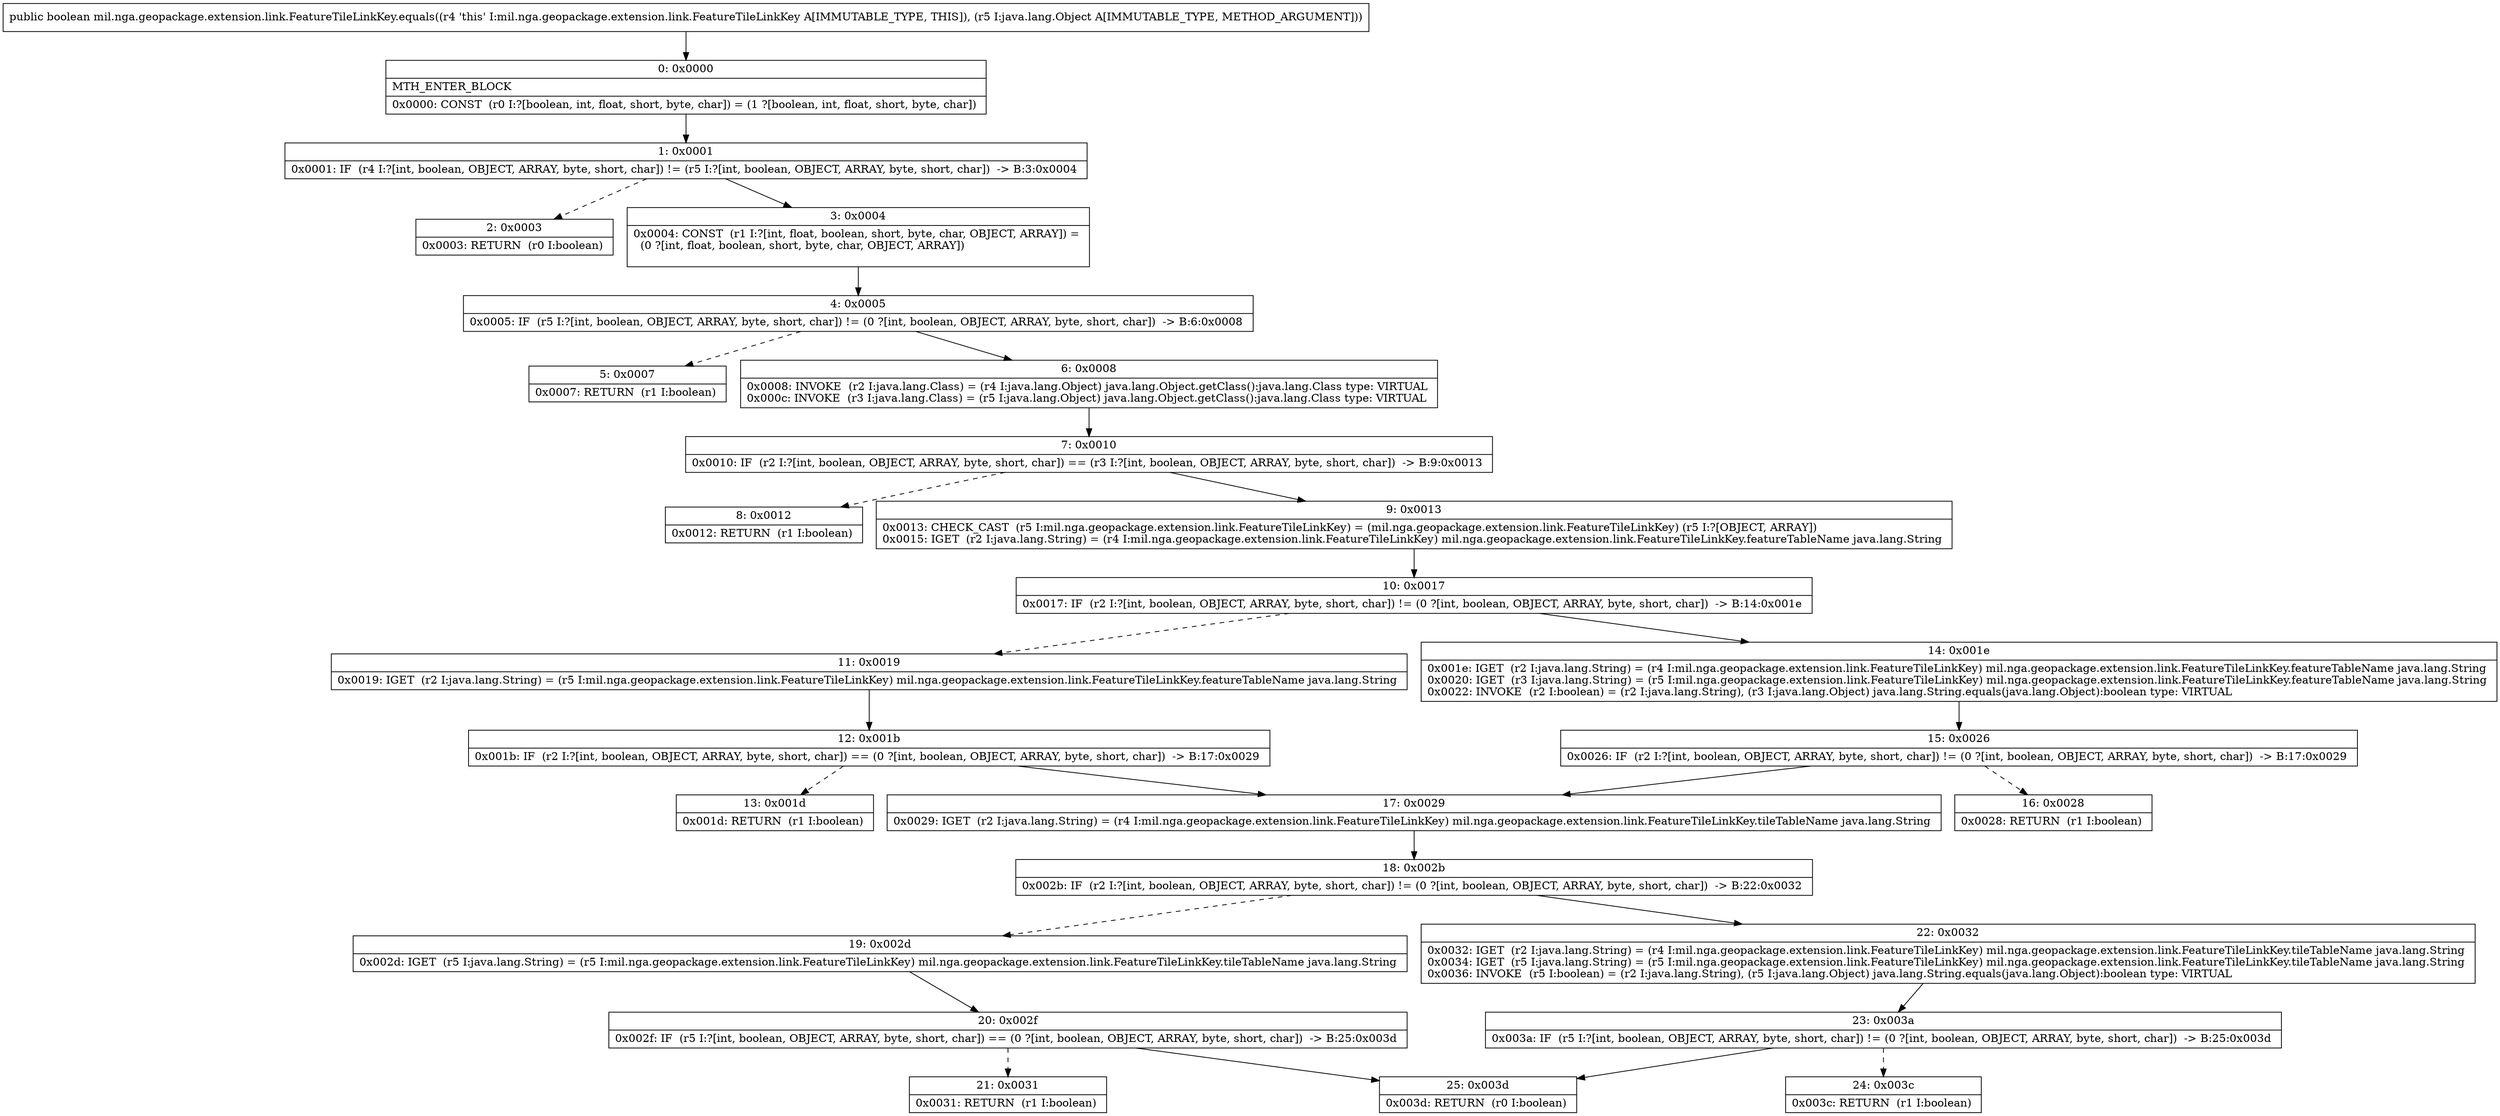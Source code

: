 digraph "CFG formil.nga.geopackage.extension.link.FeatureTileLinkKey.equals(Ljava\/lang\/Object;)Z" {
Node_0 [shape=record,label="{0\:\ 0x0000|MTH_ENTER_BLOCK\l|0x0000: CONST  (r0 I:?[boolean, int, float, short, byte, char]) = (1 ?[boolean, int, float, short, byte, char]) \l}"];
Node_1 [shape=record,label="{1\:\ 0x0001|0x0001: IF  (r4 I:?[int, boolean, OBJECT, ARRAY, byte, short, char]) != (r5 I:?[int, boolean, OBJECT, ARRAY, byte, short, char])  \-\> B:3:0x0004 \l}"];
Node_2 [shape=record,label="{2\:\ 0x0003|0x0003: RETURN  (r0 I:boolean) \l}"];
Node_3 [shape=record,label="{3\:\ 0x0004|0x0004: CONST  (r1 I:?[int, float, boolean, short, byte, char, OBJECT, ARRAY]) = \l  (0 ?[int, float, boolean, short, byte, char, OBJECT, ARRAY])\l \l}"];
Node_4 [shape=record,label="{4\:\ 0x0005|0x0005: IF  (r5 I:?[int, boolean, OBJECT, ARRAY, byte, short, char]) != (0 ?[int, boolean, OBJECT, ARRAY, byte, short, char])  \-\> B:6:0x0008 \l}"];
Node_5 [shape=record,label="{5\:\ 0x0007|0x0007: RETURN  (r1 I:boolean) \l}"];
Node_6 [shape=record,label="{6\:\ 0x0008|0x0008: INVOKE  (r2 I:java.lang.Class) = (r4 I:java.lang.Object) java.lang.Object.getClass():java.lang.Class type: VIRTUAL \l0x000c: INVOKE  (r3 I:java.lang.Class) = (r5 I:java.lang.Object) java.lang.Object.getClass():java.lang.Class type: VIRTUAL \l}"];
Node_7 [shape=record,label="{7\:\ 0x0010|0x0010: IF  (r2 I:?[int, boolean, OBJECT, ARRAY, byte, short, char]) == (r3 I:?[int, boolean, OBJECT, ARRAY, byte, short, char])  \-\> B:9:0x0013 \l}"];
Node_8 [shape=record,label="{8\:\ 0x0012|0x0012: RETURN  (r1 I:boolean) \l}"];
Node_9 [shape=record,label="{9\:\ 0x0013|0x0013: CHECK_CAST  (r5 I:mil.nga.geopackage.extension.link.FeatureTileLinkKey) = (mil.nga.geopackage.extension.link.FeatureTileLinkKey) (r5 I:?[OBJECT, ARRAY]) \l0x0015: IGET  (r2 I:java.lang.String) = (r4 I:mil.nga.geopackage.extension.link.FeatureTileLinkKey) mil.nga.geopackage.extension.link.FeatureTileLinkKey.featureTableName java.lang.String \l}"];
Node_10 [shape=record,label="{10\:\ 0x0017|0x0017: IF  (r2 I:?[int, boolean, OBJECT, ARRAY, byte, short, char]) != (0 ?[int, boolean, OBJECT, ARRAY, byte, short, char])  \-\> B:14:0x001e \l}"];
Node_11 [shape=record,label="{11\:\ 0x0019|0x0019: IGET  (r2 I:java.lang.String) = (r5 I:mil.nga.geopackage.extension.link.FeatureTileLinkKey) mil.nga.geopackage.extension.link.FeatureTileLinkKey.featureTableName java.lang.String \l}"];
Node_12 [shape=record,label="{12\:\ 0x001b|0x001b: IF  (r2 I:?[int, boolean, OBJECT, ARRAY, byte, short, char]) == (0 ?[int, boolean, OBJECT, ARRAY, byte, short, char])  \-\> B:17:0x0029 \l}"];
Node_13 [shape=record,label="{13\:\ 0x001d|0x001d: RETURN  (r1 I:boolean) \l}"];
Node_14 [shape=record,label="{14\:\ 0x001e|0x001e: IGET  (r2 I:java.lang.String) = (r4 I:mil.nga.geopackage.extension.link.FeatureTileLinkKey) mil.nga.geopackage.extension.link.FeatureTileLinkKey.featureTableName java.lang.String \l0x0020: IGET  (r3 I:java.lang.String) = (r5 I:mil.nga.geopackage.extension.link.FeatureTileLinkKey) mil.nga.geopackage.extension.link.FeatureTileLinkKey.featureTableName java.lang.String \l0x0022: INVOKE  (r2 I:boolean) = (r2 I:java.lang.String), (r3 I:java.lang.Object) java.lang.String.equals(java.lang.Object):boolean type: VIRTUAL \l}"];
Node_15 [shape=record,label="{15\:\ 0x0026|0x0026: IF  (r2 I:?[int, boolean, OBJECT, ARRAY, byte, short, char]) != (0 ?[int, boolean, OBJECT, ARRAY, byte, short, char])  \-\> B:17:0x0029 \l}"];
Node_16 [shape=record,label="{16\:\ 0x0028|0x0028: RETURN  (r1 I:boolean) \l}"];
Node_17 [shape=record,label="{17\:\ 0x0029|0x0029: IGET  (r2 I:java.lang.String) = (r4 I:mil.nga.geopackage.extension.link.FeatureTileLinkKey) mil.nga.geopackage.extension.link.FeatureTileLinkKey.tileTableName java.lang.String \l}"];
Node_18 [shape=record,label="{18\:\ 0x002b|0x002b: IF  (r2 I:?[int, boolean, OBJECT, ARRAY, byte, short, char]) != (0 ?[int, boolean, OBJECT, ARRAY, byte, short, char])  \-\> B:22:0x0032 \l}"];
Node_19 [shape=record,label="{19\:\ 0x002d|0x002d: IGET  (r5 I:java.lang.String) = (r5 I:mil.nga.geopackage.extension.link.FeatureTileLinkKey) mil.nga.geopackage.extension.link.FeatureTileLinkKey.tileTableName java.lang.String \l}"];
Node_20 [shape=record,label="{20\:\ 0x002f|0x002f: IF  (r5 I:?[int, boolean, OBJECT, ARRAY, byte, short, char]) == (0 ?[int, boolean, OBJECT, ARRAY, byte, short, char])  \-\> B:25:0x003d \l}"];
Node_21 [shape=record,label="{21\:\ 0x0031|0x0031: RETURN  (r1 I:boolean) \l}"];
Node_22 [shape=record,label="{22\:\ 0x0032|0x0032: IGET  (r2 I:java.lang.String) = (r4 I:mil.nga.geopackage.extension.link.FeatureTileLinkKey) mil.nga.geopackage.extension.link.FeatureTileLinkKey.tileTableName java.lang.String \l0x0034: IGET  (r5 I:java.lang.String) = (r5 I:mil.nga.geopackage.extension.link.FeatureTileLinkKey) mil.nga.geopackage.extension.link.FeatureTileLinkKey.tileTableName java.lang.String \l0x0036: INVOKE  (r5 I:boolean) = (r2 I:java.lang.String), (r5 I:java.lang.Object) java.lang.String.equals(java.lang.Object):boolean type: VIRTUAL \l}"];
Node_23 [shape=record,label="{23\:\ 0x003a|0x003a: IF  (r5 I:?[int, boolean, OBJECT, ARRAY, byte, short, char]) != (0 ?[int, boolean, OBJECT, ARRAY, byte, short, char])  \-\> B:25:0x003d \l}"];
Node_24 [shape=record,label="{24\:\ 0x003c|0x003c: RETURN  (r1 I:boolean) \l}"];
Node_25 [shape=record,label="{25\:\ 0x003d|0x003d: RETURN  (r0 I:boolean) \l}"];
MethodNode[shape=record,label="{public boolean mil.nga.geopackage.extension.link.FeatureTileLinkKey.equals((r4 'this' I:mil.nga.geopackage.extension.link.FeatureTileLinkKey A[IMMUTABLE_TYPE, THIS]), (r5 I:java.lang.Object A[IMMUTABLE_TYPE, METHOD_ARGUMENT])) }"];
MethodNode -> Node_0;
Node_0 -> Node_1;
Node_1 -> Node_2[style=dashed];
Node_1 -> Node_3;
Node_3 -> Node_4;
Node_4 -> Node_5[style=dashed];
Node_4 -> Node_6;
Node_6 -> Node_7;
Node_7 -> Node_8[style=dashed];
Node_7 -> Node_9;
Node_9 -> Node_10;
Node_10 -> Node_11[style=dashed];
Node_10 -> Node_14;
Node_11 -> Node_12;
Node_12 -> Node_13[style=dashed];
Node_12 -> Node_17;
Node_14 -> Node_15;
Node_15 -> Node_16[style=dashed];
Node_15 -> Node_17;
Node_17 -> Node_18;
Node_18 -> Node_19[style=dashed];
Node_18 -> Node_22;
Node_19 -> Node_20;
Node_20 -> Node_21[style=dashed];
Node_20 -> Node_25;
Node_22 -> Node_23;
Node_23 -> Node_24[style=dashed];
Node_23 -> Node_25;
}

